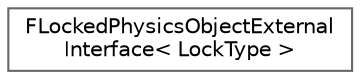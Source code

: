 digraph "Graphical Class Hierarchy"
{
 // INTERACTIVE_SVG=YES
 // LATEX_PDF_SIZE
  bgcolor="transparent";
  edge [fontname=Helvetica,fontsize=10,labelfontname=Helvetica,labelfontsize=10];
  node [fontname=Helvetica,fontsize=10,shape=box,height=0.2,width=0.4];
  rankdir="LR";
  Node0 [id="Node000000",label="FLockedPhysicsObjectExternal\lInterface\< LockType \>",height=0.2,width=0.4,color="grey40", fillcolor="white", style="filled",URL="$de/d83/classFLockedPhysicsObjectExternalInterface.html",tooltip=" "];
}
